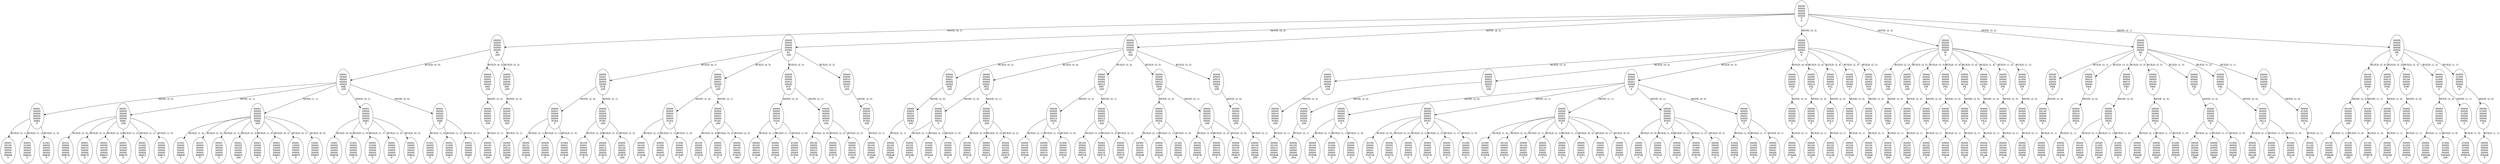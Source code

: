 digraph mytree{
P [label="00000\n00000\n00000\n00000\n00000\nP\n0"]
P->PA [label="MOVE: (4, 1)"]
PA [label="00000\n00000\n00000\n00000\n00000\nPA\n-200"]
PA->PAB [label="BUILD: (4, 0)"]
PAB [label="00001\n00000\n00000\n00000\n00000\nPAB\n-200"]
PAB->PABA [label="MOVE: (2, 0)"]
PABA [label="00001\n00000\n00000\n00000\n00000\nPABA\n0"]
PABA->PABAB [label="BUILD: (2, 1)"]
PABAB [label="00001\n00100\n00000\n00000\n00000\nPABAB\n0"]
PABA->PABAD [label="BUILD: (1, 1)"]
PABAD [label="00001\n01000\n00000\n00000\n00000\nPABAD\n0"]
PABA->PABAF [label="BUILD: (1, 0)"]
PABAF [label="01001\n00000\n00000\n00000\n00000\nPABAF\n0"]
PAB->PABC [label="MOVE: (2, 1)"]
PABC [label="00001\n00000\n00000\n00000\n00000\nPABC\n-200"]
PABC->PABCB [label="BUILD: (2, 0)"]
PABCB [label="00101\n00000\n00000\n00000\n00000\nPABCB\n0"]
PABC->PABCD [label="BUILD: (3, 2)"]
PABCD [label="00001\n00000\n00010\n00000\n00000\nPABCD\n0"]
PABC->PABCF [label="BUILD: (2, 2)"]
PABCF [label="00001\n00000\n00100\n00000\n00000\nPABCF\n-200"]
PABC->PABCH [label="BUILD: (1, 2)"]
PABCH [label="00001\n00000\n01000\n00000\n00000\nPABCH\n0"]
PABC->PABCJ [label="BUILD: (1, 1)"]
PABCJ [label="00001\n01000\n00000\n00000\n00000\nPABCJ\n0"]
PABC->PABCL [label="BUILD: (1, 0)"]
PABCL [label="01001\n00000\n00000\n00000\n00000\nPABCL\n0"]
PAB->PABE [label="MOVE: (1, 1)"]
PABE [label="00001\n00000\n00000\n00000\n00000\nPABE\n-200"]
PABE->PABEB [label="BUILD: (1, 0)"]
PABEB [label="01001\n00000\n00000\n00000\n00000\nPABEB\n0"]
PABE->PABED [label="BUILD: (2, 0)"]
PABED [label="00101\n00000\n00000\n00000\n00000\nPABED\n0"]
PABE->PABEF [label="BUILD: (2, 1)"]
PABEF [label="00001\n00100\n00000\n00000\n00000\nPABEF\n0"]
PABE->PABEH [label="BUILD: (2, 2)"]
PABEH [label="00001\n00000\n00100\n00000\n00000\nPABEH\n-200"]
PABE->PABEJ [label="BUILD: (1, 2)"]
PABEJ [label="00001\n00000\n01000\n00000\n00000\nPABEJ\n0"]
PABE->PABEL [label="BUILD: (0, 2)"]
PABEL [label="00001\n00000\n10000\n00000\n00000\nPABEL\n0"]
PABE->PABEN [label="BUILD: (0, 1)"]
PABEN [label="00001\n10000\n00000\n00000\n00000\nPABEN\n0"]
PABE->PABEP [label="BUILD: (0, 0)"]
PABEP [label="10001\n00000\n00000\n00000\n00000\nPABEP\n0"]
PAB->PABG [label="MOVE: (0, 1)"]
PABG [label="00001\n00000\n00000\n00000\n00000\nPABG\n0"]
PABG->PABGB [label="BUILD: (0, 0)"]
PABGB [label="10001\n00000\n00000\n00000\n00000\nPABGB\n0"]
PABG->PABGD [label="BUILD: (1, 0)"]
PABGD [label="01001\n00000\n00000\n00000\n00000\nPABGD\n0"]
PABG->PABGF [label="BUILD: (1, 1)"]
PABGF [label="00001\n01000\n00000\n00000\n00000\nPABGF\n0"]
PABG->PABGH [label="BUILD: (1, 2)"]
PABGH [label="00001\n00000\n01000\n00000\n00000\nPABGH\n0"]
PABG->PABGJ [label="BUILD: (0, 2)"]
PABGJ [label="00001\n00000\n10000\n00000\n00000\nPABGJ\n0"]
PAB->PABI [label="MOVE: (0, 0)"]
PABI [label="00001\n00000\n00000\n00000\n00000\nPABI\n0"]
PABI->PABIB [label="BUILD: (1, 0)"]
PABIB [label="01001\n00000\n00000\n00000\n00000\nPABIB\n0"]
PABI->PABID [label="BUILD: (1, 1)"]
PABID [label="00001\n01000\n00000\n00000\n00000\nPABID\n0"]
PABI->PABIF [label="BUILD: (0, 1)"]
PABIF [label="00001\n10000\n00000\n00000\n00000\nPABIF\n0"]
PA->PAD [label="BUILD: (4, 2)"]
PAD [label="00000\n00000\n00001\n00000\n00000\nPAD\n-200"]
PAD->PADA [label="MOVE: (2, 0)"]
PADA [label="00000\n00000\n00001\n00000\n00000\nPADA\n-200"]
PADA->PADAB [label="BUILD: (2, 1)"]
PADAB [label="00000\n00100\n00001\n00000\n00000\nPADAB\n-200"]
PA->PAF [label="BUILD: (3, 2)"]
PAF [label="00000\n00000\n00010\n00000\n00000\nPAF\n-200"]
PAF->PAFA [label="MOVE: (2, 0)"]
PAFA [label="00000\n00000\n00010\n00000\n00000\nPAFA\n-200"]
PAFA->PAFAB [label="BUILD: (2, 1)"]
PAFAB [label="00000\n00100\n00010\n00000\n00000\nPAFAB\n-200"]
P->PC [label="MOVE: (4, 2)"]
PC [label="00000\n00000\n00000\n00000\n00000\nPC\n-200"]
PC->PCB [label="BUILD: (4, 1)"]
PCB [label="00000\n00001\n00000\n00000\n00000\nPCB\n-200"]
PCB->PCBA [label="MOVE: (2, 0)"]
PCBA [label="00000\n00001\n00000\n00000\n00000\nPCBA\n0"]
PCBA->PCBAB [label="BUILD: (2, 1)"]
PCBAB [label="00000\n00101\n00000\n00000\n00000\nPCBAB\n0"]
PCBA->PCBAD [label="BUILD: (1, 1)"]
PCBAD [label="00000\n01001\n00000\n00000\n00000\nPCBAD\n0"]
PCBA->PCBAF [label="BUILD: (1, 0)"]
PCBAF [label="01000\n00001\n00000\n00000\n00000\nPCBAF\n0"]
PCB->PCBC [label="MOVE: (2, 1)"]
PCBC [label="00000\n00001\n00000\n00000\n00000\nPCBC\n-200"]
PCBC->PCBCB [label="BUILD: (2, 0)"]
PCBCB [label="00100\n00001\n00000\n00000\n00000\nPCBCB\n0"]
PCBC->PCBCD [label="BUILD: (3, 2)"]
PCBCD [label="00000\n00001\n00010\n00000\n00000\nPCBCD\n0"]
PCBC->PCBCF [label="BUILD: (2, 2)"]
PCBCF [label="00000\n00001\n00100\n00000\n00000\nPCBCF\n-200"]
PC->PCD [label="BUILD: (4, 3)"]
PCD [label="00000\n00000\n00000\n00001\n00000\nPCD\n-200"]
PCD->PCDA [label="MOVE: (2, 0)"]
PCDA [label="00000\n00000\n00000\n00001\n00000\nPCDA\n0"]
PCDA->PCDAB [label="BUILD: (2, 1)"]
PCDAB [label="00000\n00100\n00000\n00001\n00000\nPCDAB\n0"]
PCDA->PCDAD [label="BUILD: (1, 1)"]
PCDAD [label="00000\n01000\n00000\n00001\n00000\nPCDAD\n0"]
PCDA->PCDAF [label="BUILD: (1, 0)"]
PCDAF [label="01000\n00000\n00000\n00001\n00000\nPCDAF\n0"]
PCD->PCDC [label="MOVE: (2, 1)"]
PCDC [label="00000\n00000\n00000\n00001\n00000\nPCDC\n-200"]
PCDC->PCDCB [label="BUILD: (2, 0)"]
PCDCB [label="00100\n00000\n00000\n00001\n00000\nPCDCB\n0"]
PCDC->PCDCD [label="BUILD: (3, 2)"]
PCDCD [label="00000\n00000\n00010\n00001\n00000\nPCDCD\n0"]
PCDC->PCDCF [label="BUILD: (2, 2)"]
PCDCF [label="00000\n00000\n00100\n00001\n00000\nPCDCF\n-200"]
PC->PCF [label="BUILD: (3, 3)"]
PCF [label="00000\n00000\n00000\n00010\n00000\nPCF\n-200"]
PCF->PCFA [label="MOVE: (2, 0)"]
PCFA [label="00000\n00000\n00000\n00010\n00000\nPCFA\n0"]
PCFA->PCFAB [label="BUILD: (2, 1)"]
PCFAB [label="00000\n00100\n00000\n00010\n00000\nPCFAB\n0"]
PCFA->PCFAD [label="BUILD: (1, 1)"]
PCFAD [label="00000\n01000\n00000\n00010\n00000\nPCFAD\n0"]
PCFA->PCFAF [label="BUILD: (1, 0)"]
PCFAF [label="01000\n00000\n00000\n00010\n00000\nPCFAF\n0"]
PCF->PCFC [label="MOVE: (2, 1)"]
PCFC [label="00000\n00000\n00000\n00010\n00000\nPCFC\n-200"]
PCFC->PCFCB [label="BUILD: (2, 0)"]
PCFCB [label="00100\n00000\n00000\n00010\n00000\nPCFCB\n0"]
PCFC->PCFCD [label="BUILD: (3, 2)"]
PCFCD [label="00000\n00000\n00010\n00010\n00000\nPCFCD\n0"]
PCFC->PCFCF [label="BUILD: (2, 2)"]
PCFCF [label="00000\n00000\n00100\n00010\n00000\nPCFCF\n-200"]
PC->PCH [label="BUILD: (3, 2)"]
PCH [label="00000\n00000\n00010\n00000\n00000\nPCH\n-200"]
PCH->PCHA [label="MOVE: (2, 0)"]
PCHA [label="00000\n00000\n00010\n00000\n00000\nPCHA\n-200"]
PCHA->PCHAB [label="BUILD: (2, 1)"]
PCHAB [label="00000\n00100\n00010\n00000\n00000\nPCHAB\n-200"]
P->PE [label="MOVE: (4, 3)"]
PE [label="00000\n00000\n00000\n00000\n00000\nPE\n-200"]
PE->PEB [label="BUILD: (4, 2)"]
PEB [label="00000\n00000\n00001\n00000\n00000\nPEB\n-200"]
PEB->PEBA [label="MOVE: (2, 0)"]
PEBA [label="00000\n00000\n00001\n00000\n00000\nPEBA\n-200"]
PEBA->PEBAB [label="BUILD: (2, 1)"]
PEBAB [label="00000\n00100\n00001\n00000\n00000\nPEBAB\n-200"]
PE->PED [label="BUILD: (4, 4)"]
PED [label="00000\n00000\n00000\n00000\n00001\nPED\n-200"]
PED->PEDA [label="MOVE: (2, 0)"]
PEDA [label="00000\n00000\n00000\n00000\n00001\nPEDA\n0"]
PEDA->PEDAB [label="BUILD: (2, 1)"]
PEDAB [label="00000\n00100\n00000\n00000\n00001\nPEDAB\n0"]
PEDA->PEDAD [label="BUILD: (1, 1)"]
PEDAD [label="00000\n01000\n00000\n00000\n00001\nPEDAD\n0"]
PEDA->PEDAF [label="BUILD: (1, 0)"]
PEDAF [label="01000\n00000\n00000\n00000\n00001\nPEDAF\n0"]
PED->PEDC [label="MOVE: (2, 1)"]
PEDC [label="00000\n00000\n00000\n00000\n00001\nPEDC\n-200"]
PEDC->PEDCB [label="BUILD: (2, 0)"]
PEDCB [label="00100\n00000\n00000\n00000\n00001\nPEDCB\n0"]
PEDC->PEDCD [label="BUILD: (3, 2)"]
PEDCD [label="00000\n00000\n00010\n00000\n00001\nPEDCD\n0"]
PEDC->PEDCF [label="BUILD: (2, 2)"]
PEDCF [label="00000\n00000\n00100\n00000\n00001\nPEDCF\n-200"]
PE->PEF [label="BUILD: (3, 4)"]
PEF [label="00000\n00000\n00000\n00000\n00010\nPEF\n-200"]
PEF->PEFA [label="MOVE: (2, 0)"]
PEFA [label="00000\n00000\n00000\n00000\n00010\nPEFA\n0"]
PEFA->PEFAB [label="BUILD: (2, 1)"]
PEFAB [label="00000\n00100\n00000\n00000\n00010\nPEFAB\n0"]
PEFA->PEFAD [label="BUILD: (1, 1)"]
PEFAD [label="00000\n01000\n00000\n00000\n00010\nPEFAD\n0"]
PEFA->PEFAF [label="BUILD: (1, 0)"]
PEFAF [label="01000\n00000\n00000\n00000\n00010\nPEFAF\n0"]
PEF->PEFC [label="MOVE: (2, 1)"]
PEFC [label="00000\n00000\n00000\n00000\n00010\nPEFC\n-200"]
PEFC->PEFCB [label="BUILD: (2, 0)"]
PEFCB [label="00100\n00000\n00000\n00000\n00010\nPEFCB\n0"]
PEFC->PEFCD [label="BUILD: (3, 2)"]
PEFCD [label="00000\n00000\n00010\n00000\n00010\nPEFCD\n0"]
PEFC->PEFCF [label="BUILD: (2, 2)"]
PEFCF [label="00000\n00000\n00100\n00000\n00010\nPEFCF\n-200"]
PE->PEH [label="BUILD: (3, 3)"]
PEH [label="00000\n00000\n00000\n00010\n00000\nPEH\n-200"]
PEH->PEHA [label="MOVE: (2, 0)"]
PEHA [label="00000\n00000\n00000\n00010\n00000\nPEHA\n0"]
PEHA->PEHAB [label="BUILD: (2, 1)"]
PEHAB [label="00000\n00100\n00000\n00010\n00000\nPEHAB\n0"]
PEHA->PEHAD [label="BUILD: (1, 1)"]
PEHAD [label="00000\n01000\n00000\n00010\n00000\nPEHAD\n0"]
PEHA->PEHAF [label="BUILD: (1, 0)"]
PEHAF [label="01000\n00000\n00000\n00010\n00000\nPEHAF\n0"]
PEH->PEHC [label="MOVE: (2, 1)"]
PEHC [label="00000\n00000\n00000\n00010\n00000\nPEHC\n-200"]
PEHC->PEHCB [label="BUILD: (2, 0)"]
PEHCB [label="00100\n00000\n00000\n00010\n00000\nPEHCB\n0"]
PEHC->PEHCD [label="BUILD: (3, 2)"]
PEHCD [label="00000\n00000\n00010\n00010\n00000\nPEHCD\n0"]
PEHC->PEHCF [label="BUILD: (2, 2)"]
PEHCF [label="00000\n00000\n00100\n00010\n00000\nPEHCF\n-200"]
PE->PEJ [label="BUILD: (3, 2)"]
PEJ [label="00000\n00000\n00010\n00000\n00000\nPEJ\n-200"]
PEJ->PEJA [label="MOVE: (2, 0)"]
PEJA [label="00000\n00000\n00010\n00000\n00000\nPEJA\n-200"]
PEJA->PEJAB [label="BUILD: (2, 1)"]
PEJAB [label="00000\n00100\n00010\n00000\n00000\nPEJAB\n-200"]
P->PG [label="MOVE: (3, 3)"]
PG [label="00000\n00000\n00000\n00000\n00000\nPG\n0"]
PG->PGB [label="BUILD: (3, 2)"]
PGB [label="00000\n00000\n00010\n00000\n00000\nPGB\n-200"]
PGB->PGBA [label="MOVE: (2, 0)"]
PGBA [label="00000\n00000\n00010\n00000\n00000\nPGBA\n-200"]
PGBA->PGBAB [label="BUILD: (2, 1)"]
PGBAB [label="00000\n00100\n00010\n00000\n00000\nPGBAB\n-200"]
PG->PGD [label="BUILD: (4, 2)"]
PGD [label="00000\n00000\n00001\n00000\n00000\nPGD\n-200"]
PGD->PGDA [label="MOVE: (2, 0)"]
PGDA [label="00000\n00000\n00001\n00000\n00000\nPGDA\n-200"]
PGDA->PGDAB [label="BUILD: (2, 1)"]
PGDAB [label="00000\n00100\n00001\n00000\n00000\nPGDAB\n-200"]
PG->PGF [label="BUILD: (4, 3)"]
PGF [label="00000\n00000\n00000\n00001\n00000\nPGF\n0"]
PGF->PGFA [label="MOVE: (2, 0)"]
PGFA [label="00000\n00000\n00000\n00001\n00000\nPGFA\n0"]
PGFA->PGFAB [label="BUILD: (2, 1)"]
PGFAB [label="00000\n00100\n00000\n00001\n00000\nPGFAB\n0"]
PGFA->PGFAD [label="BUILD: (1, 1)"]
PGFAD [label="00000\n01000\n00000\n00001\n00000\nPGFAD\n0"]
PGFA->PGFAF [label="BUILD: (1, 0)"]
PGFAF [label="01000\n00000\n00000\n00001\n00000\nPGFAF\n0"]
PGF->PGFC [label="MOVE: (2, 1)"]
PGFC [label="00000\n00000\n00000\n00001\n00000\nPGFC\n0"]
PGFC->PGFCB [label="BUILD: (2, 0)"]
PGFCB [label="00100\n00000\n00000\n00001\n00000\nPGFCB\n0"]
PGFC->PGFCD [label="BUILD: (3, 2)"]
PGFCD [label="00000\n00000\n00010\n00001\n00000\nPGFCD\n0"]
PGFC->PGFCF [label="BUILD: (2, 2)"]
PGFCF [label="00000\n00000\n00100\n00001\n00000\nPGFCF\n0"]
PGFC->PGFCH [label="BUILD: (1, 2)"]
PGFCH [label="00000\n00000\n01000\n00001\n00000\nPGFCH\n0"]
PGFC->PGFCJ [label="BUILD: (1, 1)"]
PGFCJ [label="00000\n01000\n00000\n00001\n00000\nPGFCJ\n0"]
PGFC->PGFCL [label="BUILD: (1, 0)"]
PGFCL [label="01000\n00000\n00000\n00001\n00000\nPGFCL\n0"]
PGF->PGFE [label="MOVE: (1, 1)"]
PGFE [label="00000\n00000\n00000\n00001\n00000\nPGFE\n0"]
PGFE->PGFEB [label="BUILD: (1, 0)"]
PGFEB [label="01000\n00000\n00000\n00001\n00000\nPGFEB\n0"]
PGFE->PGFED [label="BUILD: (2, 0)"]
PGFED [label="00100\n00000\n00000\n00001\n00000\nPGFED\n0"]
PGFE->PGFEF [label="BUILD: (2, 1)"]
PGFEF [label="00000\n00100\n00000\n00001\n00000\nPGFEF\n0"]
PGFE->PGFEH [label="BUILD: (2, 2)"]
PGFEH [label="00000\n00000\n00100\n00001\n00000\nPGFEH\n0"]
PGFE->PGFEJ [label="BUILD: (1, 2)"]
PGFEJ [label="00000\n00000\n01000\n00001\n00000\nPGFEJ\n0"]
PGFE->PGFEL [label="BUILD: (0, 2)"]
PGFEL [label="00000\n00000\n10000\n00001\n00000\nPGFEL\n0"]
PGFE->PGFEN [label="BUILD: (0, 1)"]
PGFEN [label="00000\n10000\n00000\n00001\n00000\nPGFEN\n0"]
PGFE->PGFEP [label="BUILD: (0, 0)"]
PGFEP [label="10000\n00000\n00000\n00001\n00000\nPGFEP\n0"]
PGF->PGFG [label="MOVE: (0, 1)"]
PGFG [label="00000\n00000\n00000\n00001\n00000\nPGFG\n0"]
PGFG->PGFGB [label="BUILD: (0, 0)"]
PGFGB [label="10000\n00000\n00000\n00001\n00000\nPGFGB\n0"]
PGFG->PGFGD [label="BUILD: (1, 0)"]
PGFGD [label="01000\n00000\n00000\n00001\n00000\nPGFGD\n0"]
PGFG->PGFGF [label="BUILD: (1, 1)"]
PGFGF [label="00000\n01000\n00000\n00001\n00000\nPGFGF\n0"]
PGFG->PGFGH [label="BUILD: (1, 2)"]
PGFGH [label="00000\n00000\n01000\n00001\n00000\nPGFGH\n0"]
PGFG->PGFGJ [label="BUILD: (0, 2)"]
PGFGJ [label="00000\n00000\n10000\n00001\n00000\nPGFGJ\n0"]
PGF->PGFI [label="MOVE: (0, 0)"]
PGFI [label="00000\n00000\n00000\n00001\n00000\nPGFI\n0"]
PGFI->PGFIB [label="BUILD: (1, 0)"]
PGFIB [label="01000\n00000\n00000\n00001\n00000\nPGFIB\n0"]
PGFI->PGFID [label="BUILD: (1, 1)"]
PGFID [label="00000\n01000\n00000\n00001\n00000\nPGFID\n0"]
PGFI->PGFIF [label="BUILD: (0, 1)"]
PGFIF [label="00000\n10000\n00000\n00001\n00000\nPGFIF\n0"]
PG->PGH [label="BUILD: (4, 4)"]
PGH [label="00000\n00000\n00000\n00000\n00001\nPGH\n0"]
PGH->PGHA [label="MOVE: (2, 0)"]
PGHA [label="00000\n00000\n00000\n00000\n00001\nPGHA\n0"]
PGHA->PGHAB [label="BUILD: (2, 1)"]
PGHAB [label="00000\n00100\n00000\n00000\n00001\nPGHAB\n0"]
PG->PGJ [label="BUILD: (3, 4)"]
PGJ [label="00000\n00000\n00000\n00000\n00010\nPGJ\n0"]
PGJ->PGJA [label="MOVE: (2, 0)"]
PGJA [label="00000\n00000\n00000\n00000\n00010\nPGJA\n0"]
PGJA->PGJAB [label="BUILD: (2, 1)"]
PGJAB [label="00000\n00100\n00000\n00000\n00010\nPGJAB\n0"]
PG->PGL [label="BUILD: (2, 4)"]
PGL [label="00000\n00000\n00000\n00000\n00100\nPGL\n0"]
PGL->PGLA [label="MOVE: (2, 0)"]
PGLA [label="00000\n00000\n00000\n00000\n00100\nPGLA\n0"]
PGLA->PGLAB [label="BUILD: (2, 1)"]
PGLAB [label="00000\n00100\n00000\n00000\n00100\nPGLAB\n0"]
PG->PGN [label="BUILD: (2, 3)"]
PGN [label="00000\n00000\n00000\n00100\n00000\nPGN\n0"]
PGN->PGNA [label="MOVE: (2, 0)"]
PGNA [label="00000\n00000\n00000\n00100\n00000\nPGNA\n0"]
PGNA->PGNAB [label="BUILD: (2, 1)"]
PGNAB [label="00000\n00100\n00000\n00100\n00000\nPGNAB\n0"]
PG->PGP [label="BUILD: (2, 2)"]
PGP [label="00000\n00000\n00100\n00000\n00000\nPGP\n-200"]
PGP->PGPA [label="MOVE: (2, 0)"]
PGPA [label="00000\n00000\n00100\n00000\n00000\nPGPA\n-200"]
PGPA->PGPAB [label="BUILD: (2, 1)"]
PGPAB [label="00000\n00100\n00100\n00000\n00000\nPGPAB\n-200"]
P->PI [label="MOVE: (2, 3)"]
PI [label="00000\n00000\n00000\n00000\n00000\nPI\n0"]
PI->PIB [label="BUILD: (2, 2)"]
PIB [label="00000\n00000\n00100\n00000\n00000\nPIB\n-200"]
PIB->PIBA [label="MOVE: (2, 0)"]
PIBA [label="00000\n00000\n00100\n00000\n00000\nPIBA\n-200"]
PIBA->PIBAB [label="BUILD: (2, 1)"]
PIBAB [label="00000\n00100\n00100\n00000\n00000\nPIBAB\n-200"]
PI->PID [label="BUILD: (3, 2)"]
PID [label="00000\n00000\n00010\n00000\n00000\nPID\n-200"]
PID->PIDA [label="MOVE: (2, 0)"]
PIDA [label="00000\n00000\n00010\n00000\n00000\nPIDA\n-200"]
PIDA->PIDAB [label="BUILD: (2, 1)"]
PIDAB [label="00000\n00100\n00010\n00000\n00000\nPIDAB\n-200"]
PI->PIF [label="BUILD: (3, 3)"]
PIF [label="00000\n00000\n00000\n00010\n00000\nPIF\n0"]
PIF->PIFA [label="MOVE: (2, 0)"]
PIFA [label="00000\n00000\n00000\n00010\n00000\nPIFA\n0"]
PIFA->PIFAB [label="BUILD: (2, 1)"]
PIFAB [label="00000\n00100\n00000\n00010\n00000\nPIFAB\n0"]
PI->PIH [label="BUILD: (3, 4)"]
PIH [label="00000\n00000\n00000\n00000\n00010\nPIH\n0"]
PIH->PIHA [label="MOVE: (2, 0)"]
PIHA [label="00000\n00000\n00000\n00000\n00010\nPIHA\n0"]
PIHA->PIHAB [label="BUILD: (2, 1)"]
PIHAB [label="00000\n00100\n00000\n00000\n00010\nPIHAB\n0"]
PI->PIJ [label="BUILD: (2, 4)"]
PIJ [label="00000\n00000\n00000\n00000\n00100\nPIJ\n0"]
PIJ->PIJA [label="MOVE: (2, 0)"]
PIJA [label="00000\n00000\n00000\n00000\n00100\nPIJA\n0"]
PIJA->PIJAB [label="BUILD: (2, 1)"]
PIJAB [label="00000\n00100\n00000\n00000\n00100\nPIJAB\n0"]
PI->PIL [label="BUILD: (1, 4)"]
PIL [label="00000\n00000\n00000\n00000\n01000\nPIL\n0"]
PIL->PILA [label="MOVE: (2, 0)"]
PILA [label="00000\n00000\n00000\n00000\n01000\nPILA\n0"]
PILA->PILAB [label="BUILD: (2, 1)"]
PILAB [label="00000\n00100\n00000\n00000\n01000\nPILAB\n0"]
PI->PIN [label="BUILD: (1, 3)"]
PIN [label="00000\n00000\n00000\n01000\n00000\nPIN\n0"]
PIN->PINA [label="MOVE: (2, 0)"]
PINA [label="00000\n00000\n00000\n01000\n00000\nPINA\n0"]
PINA->PINAB [label="BUILD: (2, 1)"]
PINAB [label="00000\n00100\n00000\n01000\n00000\nPINAB\n0"]
PI->PIP [label="BUILD: (1, 2)"]
PIP [label="00000\n00000\n01000\n00000\n00000\nPIP\n0"]
PIP->PIPA [label="MOVE: (2, 0)"]
PIPA [label="00000\n00000\n01000\n00000\n00000\nPIPA\n0"]
PIPA->PIPAB [label="BUILD: (2, 1)"]
PIPAB [label="00000\n00100\n01000\n00000\n00000\nPIPAB\n0"]
P->PK [label="MOVE: (2, 2)"]
PK [label="00000\n00000\n00000\n00000\n00000\nPK\n0"]
PK->PKB [label="BUILD: (2, 1)"]
PKB [label="00000\n00100\n00000\n00000\n00000\nPKB\n0"]
PKB->PKBA [label="MOVE: (2, 0)"]
PKBA [label="00000\n00100\n00000\n00000\n00000\nPKBA\n0"]
PKBA->PKBAB [label="BUILD: (2, 1)"]
PKBAB [label="00000\n00200\n00000\n00000\n00000\nPKBAB\n0"]
PK->PKD [label="BUILD: (3, 2)"]
PKD [label="00000\n00000\n00010\n00000\n00000\nPKD\n0"]
PKD->PKDA [label="MOVE: (2, 0)"]
PKDA [label="00000\n00000\n00010\n00000\n00000\nPKDA\n0"]
PKDA->PKDAB [label="BUILD: (2, 1)"]
PKDAB [label="00000\n00100\n00010\n00000\n00000\nPKDAB\n0"]
PK->PKF [label="BUILD: (3, 3)"]
PKF [label="00000\n00000\n00000\n00010\n00000\nPKF\n0"]
PKF->PKFA [label="MOVE: (2, 0)"]
PKFA [label="00000\n00000\n00000\n00010\n00000\nPKFA\n0"]
PKFA->PKFAB [label="BUILD: (2, 1)"]
PKFAB [label="00000\n00100\n00000\n00010\n00000\nPKFAB\n200"]
PKFA->PKFAD [label="BUILD: (1, 1)"]
PKFAD [label="00000\n01000\n00000\n00010\n00000\nPKFAD\n200"]
PKFA->PKFAF [label="BUILD: (1, 0)"]
PKFAF [label="01000\n00000\n00000\n00010\n00000\nPKFAF\n0"]
PK->PKH [label="BUILD: (2, 3)"]
PKH [label="00000\n00000\n00000\n00100\n00000\nPKH\n0"]
PKH->PKHA [label="MOVE: (2, 0)"]
PKHA [label="00000\n00000\n00000\n00100\n00000\nPKHA\n0"]
PKHA->PKHAB [label="BUILD: (2, 1)"]
PKHAB [label="00000\n00100\n00000\n00100\n00000\nPKHAB\n200"]
PKHA->PKHAD [label="BUILD: (1, 1)"]
PKHAD [label="00000\n01000\n00000\n00100\n00000\nPKHAD\n200"]
PKHA->PKHAF [label="BUILD: (1, 0)"]
PKHAF [label="01000\n00000\n00000\n00100\n00000\nPKHAF\n0"]
PK->PKJ [label="BUILD: (1, 3)"]
PKJ [label="00000\n00000\n00000\n01000\n00000\nPKJ\n0"]
PKJ->PKJA [label="MOVE: (2, 0)"]
PKJA [label="00000\n00000\n00000\n01000\n00000\nPKJA\n0"]
PKJA->PKJAB [label="BUILD: (2, 1)"]
PKJAB [label="00000\n00100\n00000\n01000\n00000\nPKJAB\n200"]
PKJA->PKJAD [label="BUILD: (1, 1)"]
PKJAD [label="00000\n01000\n00000\n01000\n00000\nPKJAD\n200"]
PKJA->PKJAF [label="BUILD: (1, 0)"]
PKJAF [label="01000\n00000\n00000\n01000\n00000\nPKJAF\n0"]
PK->PKL [label="BUILD: (1, 2)"]
PKL [label="00000\n00000\n01000\n00000\n00000\nPKL\n0"]
PKL->PKLA [label="MOVE: (2, 0)"]
PKLA [label="00000\n00000\n01000\n00000\n00000\nPKLA\n0"]
PKLA->PKLAB [label="BUILD: (2, 1)"]
PKLAB [label="00000\n00100\n01000\n00000\n00000\nPKLAB\n200"]
PKLA->PKLAD [label="BUILD: (1, 1)"]
PKLAD [label="00000\n01000\n01000\n00000\n00000\nPKLAD\n200"]
PKLA->PKLAF [label="BUILD: (1, 0)"]
PKLAF [label="01000\n00000\n01000\n00000\n00000\nPKLAF\n0"]
PK->PKN [label="BUILD: (1, 1)"]
PKN [label="00000\n01000\n00000\n00000\n00000\nPKN\n0"]
PKN->PKNA [label="MOVE: (2, 0)"]
PKNA [label="00000\n01000\n00000\n00000\n00000\nPKNA\n0"]
PKNA->PKNAB [label="BUILD: (2, 1)"]
PKNAB [label="00000\n01100\n00000\n00000\n00000\nPKNAB\n0"]
P->PM [label="MOVE: (2, 1)"]
PM [label="00000\n00000\n00000\n00000\n00000\nPM\n0"]
PM->PMB [label="BUILD: (2, 0)"]
PMB [label="00100\n00000\n00000\n00000\n00000\nPMB\n0"]
PMB->PMBA [label="MOVE: (2, 0)"]
PMBA [label="00100\n00000\n00000\n00000\n00000\nPMBA\n200"]
PMBA->PMBAB [label="BUILD: (1, 1)"]
PMBAB [label="00100\n01000\n00000\n00000\n00000\nPMBAB\n200"]
PMBA->PMBAD [label="BUILD: (1, 0)"]
PMBAD [label="01100\n00000\n00000\n00000\n00000\nPMBAD\n200"]
PMB->PMBC [label="MOVE: (1, 1)"]
PMBC [label="00100\n00000\n00000\n00000\n00000\nPMBC\n0"]
PMBC->PMBCB [label="BUILD: (1, 0)"]
PMBCB [label="01100\n00000\n00000\n00000\n00000\nPMBCB\n0"]
PM->PMD [label="BUILD: (3, 2)"]
PMD [label="00000\n00000\n00010\n00000\n00000\nPMD\n0"]
PMD->PMDA [label="MOVE: (2, 0)"]
PMDA [label="00000\n00000\n00010\n00000\n00000\nPMDA\n0"]
PMDA->PMDAB [label="BUILD: (1, 1)"]
PMDAB [label="00000\n01000\n00010\n00000\n00000\nPMDAB\n0"]
PM->PMF [label="BUILD: (2, 2)"]
PMF [label="00000\n00000\n00100\n00000\n00000\nPMF\n0"]
PMF->PMFA [label="MOVE: (2, 0)"]
PMFA [label="00000\n00000\n00100\n00000\n00000\nPMFA\n0"]
PMFA->PMFAB [label="BUILD: (1, 1)"]
PMFAB [label="00000\n01000\n00100\n00000\n00000\nPMFAB\n0"]
PM->PMH [label="BUILD: (1, 2)"]
PMH [label="00000\n00000\n01000\n00000\n00000\nPMH\n0"]
PMH->PMHA [label="MOVE: (2, 0)"]
PMHA [label="00000\n00000\n01000\n00000\n00000\nPMHA\n200"]
PMHA->PMHAB [label="BUILD: (1, 1)"]
PMHAB [label="00000\n01000\n01000\n00000\n00000\nPMHAB\n200"]
PMHA->PMHAD [label="BUILD: (1, 0)"]
PMHAD [label="01000\n00000\n01000\n00000\n00000\nPMHAD\n200"]
PMH->PMHC [label="MOVE: (1, 1)"]
PMHC [label="00000\n00000\n01000\n00000\n00000\nPMHC\n0"]
PMHC->PMHCB [label="BUILD: (1, 0)"]
PMHCB [label="01000\n00000\n01000\n00000\n00000\nPMHCB\n0"]
PM->PMJ [label="BUILD: (1, 1)"]
PMJ [label="00000\n01000\n00000\n00000\n00000\nPMJ\n0"]
PMJ->PMJA [label="MOVE: (2, 0)"]
PMJA [label="00000\n01000\n00000\n00000\n00000\nPMJA\n0"]
PMJA->PMJAB [label="BUILD: (1, 1)"]
PMJAB [label="00000\n02000\n00000\n00000\n00000\nPMJAB\n0"]
}